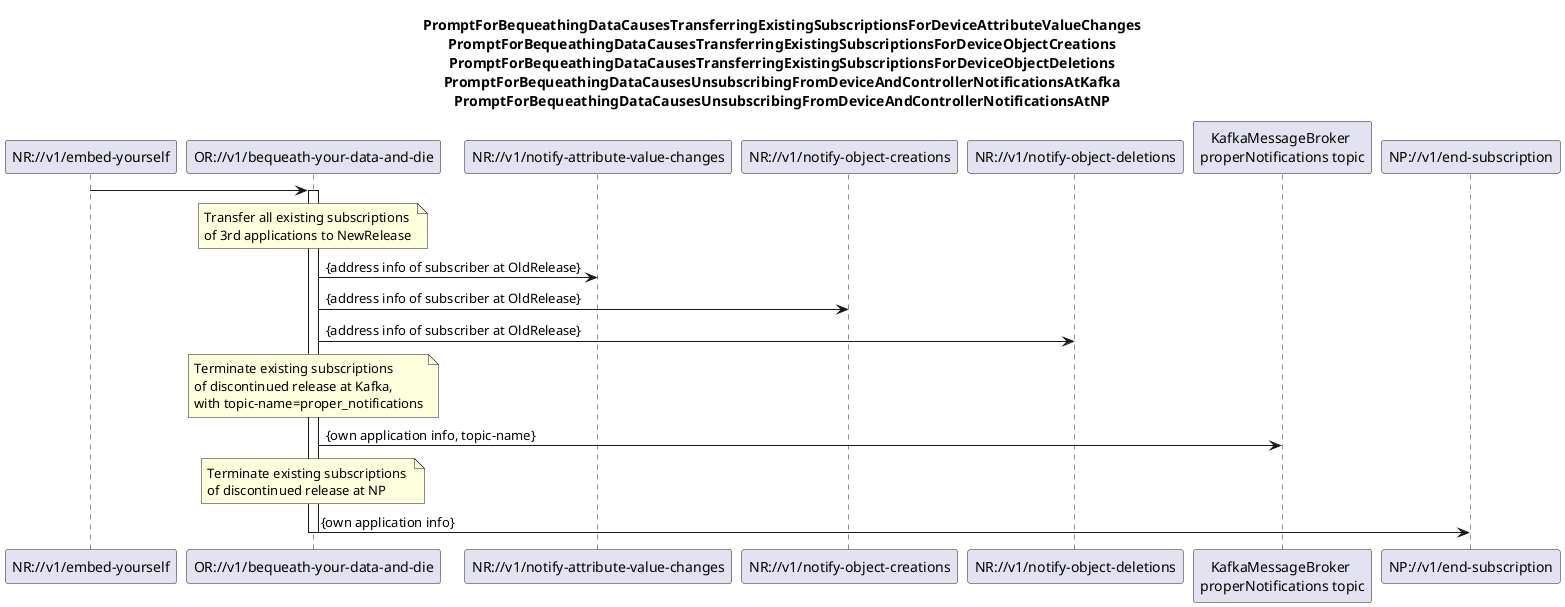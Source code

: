 @startuml 09x_BequeathYourDataAndDie
skinparam responseMessageBelowArrow true

title
PromptForBequeathingDataCausesTransferringExistingSubscriptionsForDeviceAttributeValueChanges
PromptForBequeathingDataCausesTransferringExistingSubscriptionsForDeviceObjectCreations
PromptForBequeathingDataCausesTransferringExistingSubscriptionsForDeviceObjectDeletions
PromptForBequeathingDataCausesUnsubscribingFromDeviceAndControllerNotificationsAtKafka
PromptForBequeathingDataCausesUnsubscribingFromDeviceAndControllerNotificationsAtNP
end title

participant "NR://v1/embed-yourself" as NewRelease
participant "OR://v1/bequeath-your-data-and-die" as OldRelease
participant "NR://v1/notify-attribute-value-changes" as notifyAttributeChange
participant "NR://v1/notify-object-creations" as notifyObjectCreation
participant "NR://v1/notify-object-deletions" as notifyObjectDeletion
participant "KafkaMessageBroker \nproperNotifications topic" as endSubsriptionAtKafka
participant "NP://v1/end-subscription" as endSubsriptionAtNp

NewRelease -> OldRelease
activate OldRelease

note over OldRelease
Transfer all existing subscriptions 
of 3rd applications to NewRelease
end note
OldRelease -> notifyAttributeChange: {address info of subscriber at OldRelease}
OldRelease -> notifyObjectCreation: {address info of subscriber at OldRelease}
OldRelease -> notifyObjectDeletion: {address info of subscriber at OldRelease}

note over OldRelease
Terminate existing subscriptions 
of discontinued release at Kafka,
with topic-name=proper_notifications
end note
OldRelease -> endSubsriptionAtKafka: {own application info, topic-name}

note over OldRelease
Terminate existing subscriptions 
of discontinued release at NP
end note
OldRelease -> endSubsriptionAtNp: {own application info}


deactivate OldRelease

@enduml